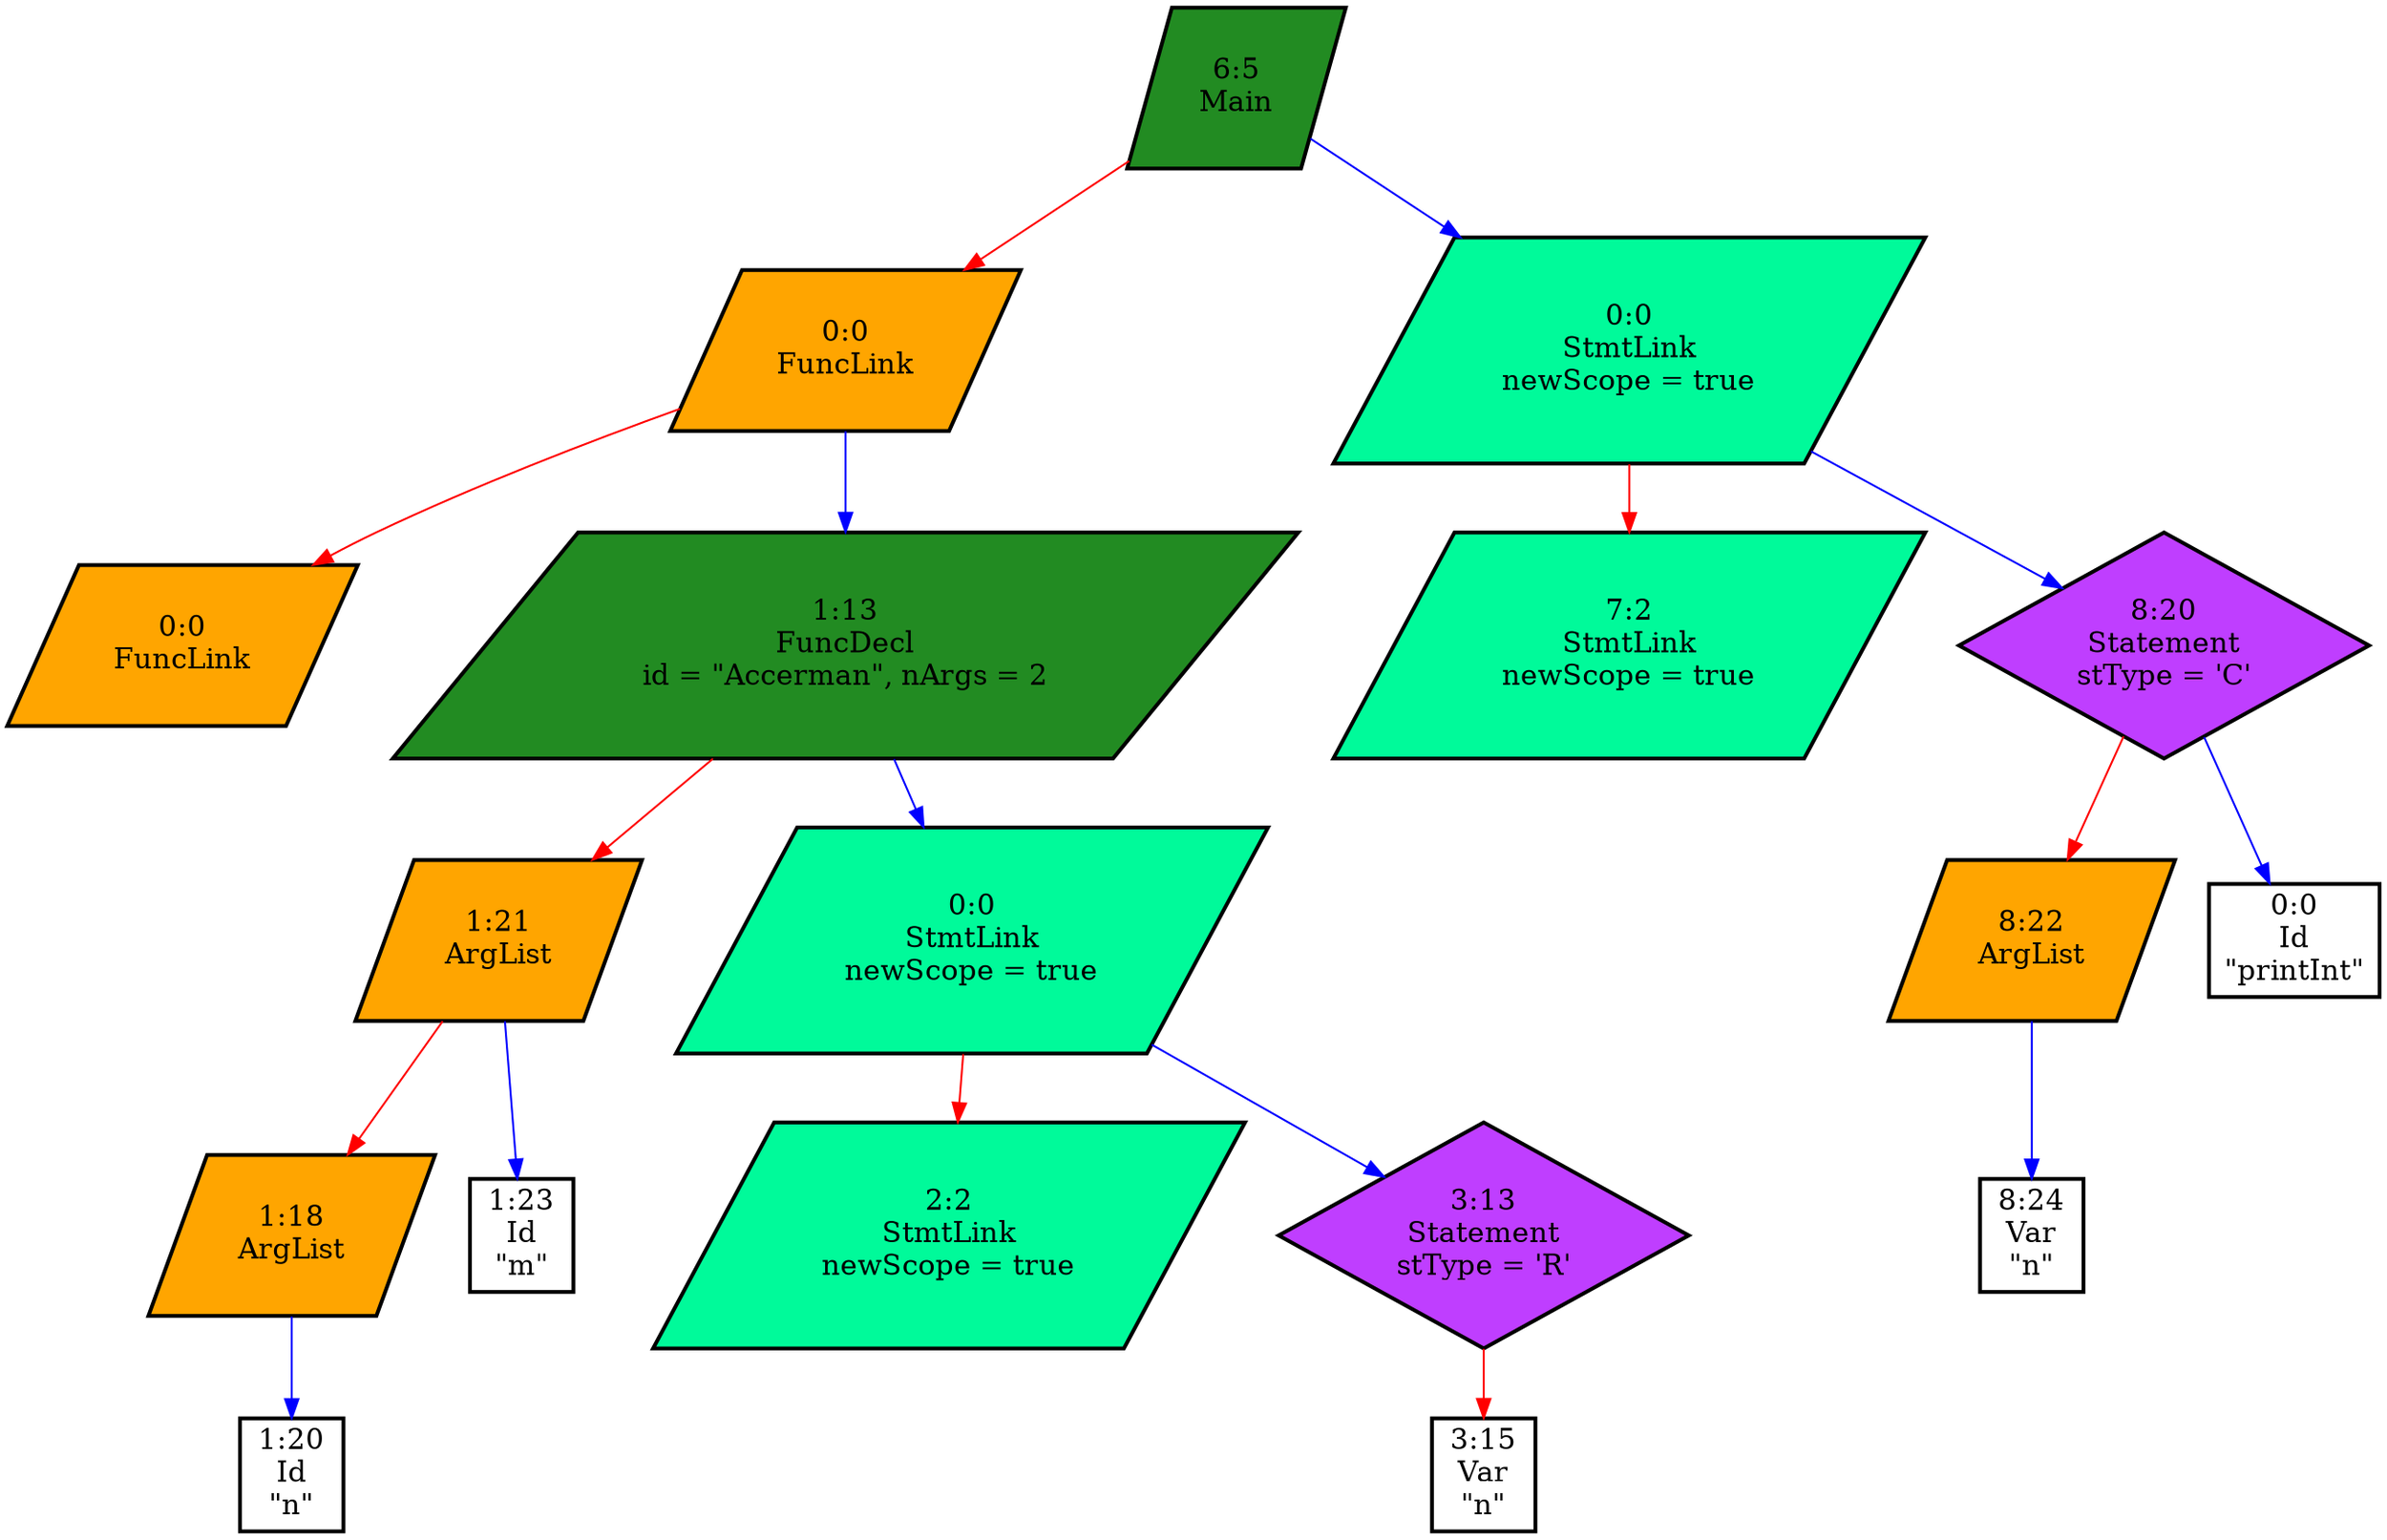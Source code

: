 digraph
{
dpi = 300;
v0x5634d3333980[label = "6:5\nMain", shape = "parallelogram", fillcolor = "forestgreen", style = "filled, bold", fontsize = 15];
v0x5634d3333980->v0x5634d3333e80 [color = "red"]
v0x5634d3333e80[label = "0:0\nFuncLink", shape = "parallelogram", fillcolor = "orange", style = "filled, bold", fontsize = 15];
v0x5634d3333e80->v0x5634d3333de0 [color = "red"]
v0x5634d3333de0[label = "0:0\nFuncLink", shape = "parallelogram", fillcolor = "orange", style = "filled, bold", fontsize = 15];
v0x5634d3333e80->v0x5634d3333550 [color = "blue"]
v0x5634d3333550[label = "1:13\nFuncDecl\nid = \"Accerman\", nArgs = 2", shape = "parallelogram", style = "filled, bold", fillcolor = "forestgreen", fontsize = 15];
v0x5634d3333550->v0x5634d33336c0 [color = "red"]
v0x5634d33336c0[label = "1:21\nArgList", shape = "parallelogram", fillcolor = "orange", style = "filled, bold", fontsize = 15];
v0x5634d33336c0->v0x5634d33335d0 [color = "red"]
v0x5634d33335d0[label = "1:18\nArgList", shape = "parallelogram", fillcolor = "orange", style = "filled, bold", fontsize = 15];
v0x5634d33335d0->v0x5634d3333620 [color = "blue"]
v0x5634d3333620[label = "1:20\nId\n\"n\"", shape = "record", style = "bold", fontsize = 15]; 
v0x5634d33336c0->v0x5634d3333710 [color = "blue"]
v0x5634d3333710[label = "1:23\nId\n\"m\"", shape = "record", style = "bold", fontsize = 15]; 
v0x5634d3333550->v0x5634d3333e30 [color = "blue"]
v0x5634d3333e30[label = "0:0\nStmtLink\nnewScope = true", shape = "parallelogram", fillcolor = "mediumspringgreen", style = "filled, bold", fontsize = 15];
v0x5634d3333e30->v0x5634d3333760 [color = "red"]
v0x5634d3333760[label = "2:2\nStmtLink\nnewScope = true", shape = "parallelogram", fillcolor = "mediumspringgreen", style = "filled, bold", fontsize = 15];
v0x5634d3333e30->v0x5634d3333890 [color = "blue"]
v0x5634d3333890[label = "3:13\nStatement\nstType = 'R'", shape = "diamond", style = "filled, bold", fillcolor = "darkorchid1", fontsize = 15];
v0x5634d3333890->v0x5634d33338e0 [color = "red"]
v0x5634d33338e0[label = "3:15\nVar\n\"n\"", shape = "record", style = "bold", fontsize = 15]; 
v0x5634d3333980->v0x5634d3333f20 [color = "blue"]
v0x5634d3333f20[label = "0:0\nStmtLink\nnewScope = true", shape = "parallelogram", fillcolor = "mediumspringgreen", style = "filled, bold", fontsize = 15];
v0x5634d3333f20->v0x5634d33339d0 [color = "red"]
v0x5634d33339d0[label = "7:2\nStmtLink\nnewScope = true", shape = "parallelogram", fillcolor = "mediumspringgreen", style = "filled, bold", fontsize = 15];
v0x5634d3333f20->v0x5634d3333af0 [color = "blue"]
v0x5634d3333af0[label = "8:20\nStatement\nstType = 'C'", shape = "diamond", style = "filled, bold", fillcolor = "darkorchid1", fontsize = 15];
v0x5634d3333af0->v0x5634d3333c50 [color = "red"]
v0x5634d3333c50[label = "8:22\nArgList", shape = "parallelogram", fillcolor = "orange", style = "filled, bold", fontsize = 15];
v0x5634d3333c50->v0x5634d3333ca0 [color = "blue"]
v0x5634d3333ca0[label = "8:24\nVar\n\"n\"", shape = "record", style = "bold", fontsize = 15]; 
v0x5634d3333af0->v0x5634d3333ed0 [color = "blue"]
v0x5634d3333ed0[label = "0:0\nId\n\"printInt\"", shape = "record", style = "bold", fontsize = 15]; 
}